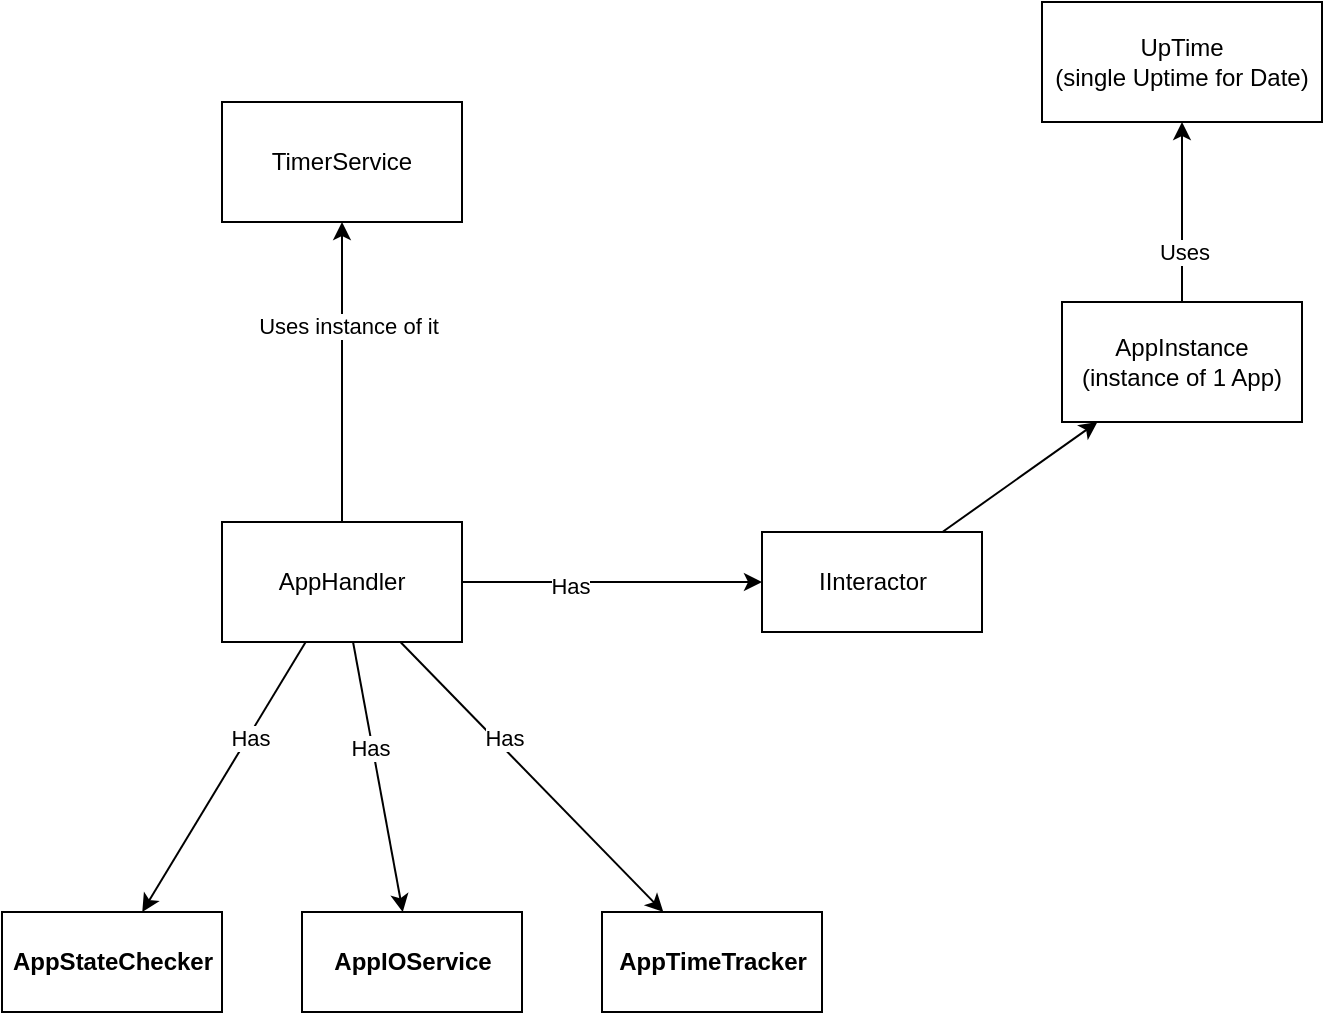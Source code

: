 <mxfile>
    <diagram id="BZ-cO62DnmGgJZc8tXrm" name="TrackedAppWorkFlow">
        <mxGraphModel dx="1071" dy="827" grid="1" gridSize="10" guides="1" tooltips="1" connect="1" arrows="1" fold="1" page="1" pageScale="1" pageWidth="850" pageHeight="1100" math="0" shadow="0">
            <root>
                <mxCell id="0"/>
                <mxCell id="1" parent="0"/>
                <mxCell id="Bc6zjtvQ-QecZ-7PF7hh-59" style="edgeStyle=none;html=1;" parent="1" source="2" target="11" edge="1">
                    <mxGeometry relative="1" as="geometry"/>
                </mxCell>
                <mxCell id="Bc6zjtvQ-QecZ-7PF7hh-60" value="Uses" style="edgeLabel;html=1;align=center;verticalAlign=middle;resizable=0;points=[];" parent="Bc6zjtvQ-QecZ-7PF7hh-59" vertex="1" connectable="0">
                    <mxGeometry x="-0.422" y="-1" relative="1" as="geometry">
                        <mxPoint y="1" as="offset"/>
                    </mxGeometry>
                </mxCell>
                <mxCell id="2" value="AppInstance&lt;br&gt;(instance of 1 App)" style="rounded=0;whiteSpace=wrap;html=1;" parent="1" vertex="1">
                    <mxGeometry x="550" y="220" width="120" height="60" as="geometry"/>
                </mxCell>
                <mxCell id="11" value="UpTime&lt;br&gt;(single Uptime for Date)" style="rounded=0;whiteSpace=wrap;html=1;" parent="1" vertex="1">
                    <mxGeometry x="540" y="70" width="140" height="60" as="geometry"/>
                </mxCell>
                <mxCell id="21" value="&lt;b&gt;AppIOService&lt;/b&gt;" style="html=1;" parent="1" vertex="1">
                    <mxGeometry x="170" y="525" width="110" height="50" as="geometry"/>
                </mxCell>
                <mxCell id="39" value="&lt;b&gt;AppStateChecker&lt;/b&gt;" style="html=1;" parent="1" vertex="1">
                    <mxGeometry x="20" y="525" width="110" height="50" as="geometry"/>
                </mxCell>
                <mxCell id="41" value="&lt;b&gt;AppTimeTracker&lt;/b&gt;" style="html=1;" parent="1" vertex="1">
                    <mxGeometry x="320" y="525" width="110" height="50" as="geometry"/>
                </mxCell>
                <mxCell id="44" style="edgeStyle=none;html=1;" parent="1" source="43" target="2" edge="1">
                    <mxGeometry relative="1" as="geometry">
                        <mxPoint x="400" y="289.231" as="targetPoint"/>
                    </mxGeometry>
                </mxCell>
                <mxCell id="43" value="IInteractor" style="html=1;" parent="1" vertex="1">
                    <mxGeometry x="400" y="335" width="110" height="50" as="geometry"/>
                </mxCell>
                <mxCell id="Bc6zjtvQ-QecZ-7PF7hh-62" style="edgeStyle=none;html=1;" parent="1" source="52" target="Bc6zjtvQ-QecZ-7PF7hh-61" edge="1">
                    <mxGeometry relative="1" as="geometry"/>
                </mxCell>
                <mxCell id="Bc6zjtvQ-QecZ-7PF7hh-63" value="Uses instance of it" style="edgeLabel;html=1;align=center;verticalAlign=middle;resizable=0;points=[];" parent="Bc6zjtvQ-QecZ-7PF7hh-62" vertex="1" connectable="0">
                    <mxGeometry x="0.326" y="-3" relative="1" as="geometry">
                        <mxPoint y="1" as="offset"/>
                    </mxGeometry>
                </mxCell>
                <mxCell id="Bc6zjtvQ-QecZ-7PF7hh-65" style="edgeStyle=none;html=1;" parent="1" source="52" target="43" edge="1">
                    <mxGeometry relative="1" as="geometry"/>
                </mxCell>
                <mxCell id="Bc6zjtvQ-QecZ-7PF7hh-72" value="Has" style="edgeLabel;html=1;align=center;verticalAlign=middle;resizable=0;points=[];" parent="Bc6zjtvQ-QecZ-7PF7hh-65" vertex="1" connectable="0">
                    <mxGeometry x="-0.29" y="-2" relative="1" as="geometry">
                        <mxPoint as="offset"/>
                    </mxGeometry>
                </mxCell>
                <mxCell id="Bc6zjtvQ-QecZ-7PF7hh-66" style="edgeStyle=none;html=1;" parent="1" source="52" target="41" edge="1">
                    <mxGeometry relative="1" as="geometry"/>
                </mxCell>
                <mxCell id="Bc6zjtvQ-QecZ-7PF7hh-71" value="Has" style="edgeLabel;html=1;align=center;verticalAlign=middle;resizable=0;points=[];" parent="Bc6zjtvQ-QecZ-7PF7hh-66" vertex="1" connectable="0">
                    <mxGeometry x="-0.26" y="3" relative="1" as="geometry">
                        <mxPoint x="1" as="offset"/>
                    </mxGeometry>
                </mxCell>
                <mxCell id="Bc6zjtvQ-QecZ-7PF7hh-67" style="edgeStyle=none;html=1;" parent="1" source="52" target="21" edge="1">
                    <mxGeometry relative="1" as="geometry"/>
                </mxCell>
                <mxCell id="Bc6zjtvQ-QecZ-7PF7hh-70" value="Has" style="edgeLabel;html=1;align=center;verticalAlign=middle;resizable=0;points=[];" parent="Bc6zjtvQ-QecZ-7PF7hh-67" vertex="1" connectable="0">
                    <mxGeometry x="-0.227" y="-1" relative="1" as="geometry">
                        <mxPoint as="offset"/>
                    </mxGeometry>
                </mxCell>
                <mxCell id="Bc6zjtvQ-QecZ-7PF7hh-68" style="edgeStyle=none;html=1;" parent="1" source="52" target="39" edge="1">
                    <mxGeometry relative="1" as="geometry"/>
                </mxCell>
                <mxCell id="Bc6zjtvQ-QecZ-7PF7hh-69" value="Has" style="edgeLabel;html=1;align=center;verticalAlign=middle;resizable=0;points=[];" parent="Bc6zjtvQ-QecZ-7PF7hh-68" vertex="1" connectable="0">
                    <mxGeometry x="-0.304" y="1" relative="1" as="geometry">
                        <mxPoint as="offset"/>
                    </mxGeometry>
                </mxCell>
                <mxCell id="52" value="AppHandler" style="whiteSpace=wrap;html=1;" parent="1" vertex="1">
                    <mxGeometry x="130" y="330" width="120" height="60" as="geometry"/>
                </mxCell>
                <mxCell id="Bc6zjtvQ-QecZ-7PF7hh-61" value="TimerService" style="whiteSpace=wrap;html=1;" parent="1" vertex="1">
                    <mxGeometry x="130" y="120" width="120" height="60" as="geometry"/>
                </mxCell>
            </root>
        </mxGraphModel>
    </diagram>
    <diagram id="vio9tZY0HiVOnr2UPps9" name="TrackedAppClasses">
        <mxGraphModel dx="1071" dy="827" grid="1" gridSize="10" guides="1" tooltips="1" connect="1" arrows="1" fold="1" page="1" pageScale="1" pageWidth="850" pageHeight="1100" math="0" shadow="0">
            <root>
                <mxCell id="0"/>
                <mxCell id="1" parent="0"/>
                <mxCell id="2riPED5oYC9T3TNb9gyd-1" value="AppInstanse" style="swimlane;fontStyle=1;align=center;verticalAlign=top;childLayout=stackLayout;horizontal=1;startSize=26;horizontalStack=0;resizeParent=1;resizeParentMax=0;resizeLast=0;collapsible=1;marginBottom=0;" parent="1" vertex="1">
                    <mxGeometry x="440" y="310" width="160" height="124" as="geometry"/>
                </mxCell>
                <mxCell id="2riPED5oYC9T3TNb9gyd-2" value="+ Id : int&#10;+ Name : string&#10;+ IsRunning : bool&#10;+ UpTimes : List&lt;Uptime&gt;" style="text;strokeColor=none;fillColor=none;align=left;verticalAlign=top;spacingLeft=4;spacingRight=4;overflow=hidden;rotatable=0;points=[[0,0.5],[1,0.5]];portConstraint=eastwest;" parent="2riPED5oYC9T3TNb9gyd-1" vertex="1">
                    <mxGeometry y="26" width="160" height="64" as="geometry"/>
                </mxCell>
                <mxCell id="2riPED5oYC9T3TNb9gyd-3" value="" style="line;strokeWidth=1;fillColor=none;align=left;verticalAlign=middle;spacingTop=-1;spacingLeft=3;spacingRight=3;rotatable=0;labelPosition=right;points=[];portConstraint=eastwest;strokeColor=inherit;" parent="2riPED5oYC9T3TNb9gyd-1" vertex="1">
                    <mxGeometry y="90" width="160" height="8" as="geometry"/>
                </mxCell>
                <mxCell id="2riPED5oYC9T3TNb9gyd-4" value="+ method(type): type" style="text;strokeColor=none;fillColor=none;align=left;verticalAlign=top;spacingLeft=4;spacingRight=4;overflow=hidden;rotatable=0;points=[[0,0.5],[1,0.5]];portConstraint=eastwest;" parent="2riPED5oYC9T3TNb9gyd-1" vertex="1">
                    <mxGeometry y="98" width="160" height="26" as="geometry"/>
                </mxCell>
                <mxCell id="c5aE6hKna7cGHucHUaRy-1" value="UpTime" style="swimlane;fontStyle=1;align=center;verticalAlign=top;childLayout=stackLayout;horizontal=1;startSize=26;horizontalStack=0;resizeParent=1;resizeParentMax=0;resizeLast=0;collapsible=1;marginBottom=0;" parent="1" vertex="1">
                    <mxGeometry x="670" y="316" width="160" height="104" as="geometry">
                        <mxRectangle x="100" y="50" width="110" height="30" as="alternateBounds"/>
                    </mxGeometry>
                </mxCell>
                <mxCell id="c5aE6hKna7cGHucHUaRy-2" value="+ Minutes : int &#10;+ Date : DateOnly" style="text;strokeColor=none;fillColor=none;align=left;verticalAlign=top;spacingLeft=4;spacingRight=4;overflow=hidden;rotatable=0;points=[[0,0.5],[1,0.5]];portConstraint=eastwest;" parent="c5aE6hKna7cGHucHUaRy-1" vertex="1">
                    <mxGeometry y="26" width="160" height="44" as="geometry"/>
                </mxCell>
                <mxCell id="c5aE6hKna7cGHucHUaRy-3" value="" style="line;strokeWidth=1;fillColor=none;align=left;verticalAlign=middle;spacingTop=-1;spacingLeft=3;spacingRight=3;rotatable=0;labelPosition=right;points=[];portConstraint=eastwest;strokeColor=inherit;" parent="c5aE6hKna7cGHucHUaRy-1" vertex="1">
                    <mxGeometry y="70" width="160" height="8" as="geometry"/>
                </mxCell>
                <mxCell id="c5aE6hKna7cGHucHUaRy-4" value="+ method(type): type" style="text;strokeColor=none;fillColor=none;align=left;verticalAlign=top;spacingLeft=4;spacingRight=4;overflow=hidden;rotatable=0;points=[[0,0.5],[1,0.5]];portConstraint=eastwest;" parent="c5aE6hKna7cGHucHUaRy-1" vertex="1">
                    <mxGeometry y="78" width="160" height="26" as="geometry"/>
                </mxCell>
                <mxCell id="M_Fn2lDX56Cs01cFmTBk-2" style="edgeStyle=none;html=1;dashed=1;dashPattern=8 8;" parent="1" source="c5aE6hKna7cGHucHUaRy-5" target="M_Fn2lDX56Cs01cFmTBk-1" edge="1">
                    <mxGeometry relative="1" as="geometry"/>
                </mxCell>
                <mxCell id="c5aE6hKna7cGHucHUaRy-5" value="AppStateChecker" style="swimlane;fontStyle=1;align=center;verticalAlign=top;childLayout=stackLayout;horizontal=1;startSize=26;horizontalStack=0;resizeParent=1;resizeParentMax=0;resizeLast=0;collapsible=1;marginBottom=0;" parent="1" vertex="1">
                    <mxGeometry x="25" y="940" width="160" height="86" as="geometry"/>
                </mxCell>
                <mxCell id="c5aE6hKna7cGHucHUaRy-6" value="+ field: type" style="text;strokeColor=none;fillColor=none;align=left;verticalAlign=top;spacingLeft=4;spacingRight=4;overflow=hidden;rotatable=0;points=[[0,0.5],[1,0.5]];portConstraint=eastwest;" parent="c5aE6hKna7cGHucHUaRy-5" vertex="1">
                    <mxGeometry y="26" width="160" height="26" as="geometry"/>
                </mxCell>
                <mxCell id="c5aE6hKna7cGHucHUaRy-7" value="" style="line;strokeWidth=1;fillColor=none;align=left;verticalAlign=middle;spacingTop=-1;spacingLeft=3;spacingRight=3;rotatable=0;labelPosition=right;points=[];portConstraint=eastwest;strokeColor=inherit;" parent="c5aE6hKna7cGHucHUaRy-5" vertex="1">
                    <mxGeometry y="52" width="160" height="8" as="geometry"/>
                </mxCell>
                <mxCell id="c5aE6hKna7cGHucHUaRy-8" value="+ method(type): type" style="text;strokeColor=none;fillColor=none;align=left;verticalAlign=top;spacingLeft=4;spacingRight=4;overflow=hidden;rotatable=0;points=[[0,0.5],[1,0.5]];portConstraint=eastwest;" parent="c5aE6hKna7cGHucHUaRy-5" vertex="1">
                    <mxGeometry y="60" width="160" height="26" as="geometry"/>
                </mxCell>
                <mxCell id="M_Fn2lDX56Cs01cFmTBk-1" value="&lt;p style=&quot;margin:0px;margin-top:4px;text-align:center;&quot;&gt;&lt;i&gt;&amp;lt;&amp;lt;Interface&amp;gt;&amp;gt;&lt;/i&gt;&lt;br&gt;&lt;b&gt;IAppStateChecker&lt;/b&gt;&lt;/p&gt;&lt;hr size=&quot;1&quot;&gt;&lt;p style=&quot;margin:0px;margin-left:4px;&quot;&gt;+ AppInteractor : Interactor&lt;/p&gt;&lt;hr size=&quot;1&quot;&gt;&lt;p style=&quot;margin:0px;margin-left:4px;&quot;&gt;+ GetAppState () : bool&lt;br&gt;&lt;/p&gt;&lt;p style=&quot;margin:0px;margin-left:4px;&quot;&gt;+ UpdateStatus() : EventHandler&lt;/p&gt;" style="verticalAlign=top;align=left;overflow=fill;fontSize=12;fontFamily=Helvetica;html=1;" parent="1" vertex="1">
                    <mxGeometry x="10" y="720" width="190" height="140" as="geometry"/>
                </mxCell>
                <mxCell id="wEJZX17gfzbtgvIJ9ov2-2" style="edgeStyle=none;html=1;" parent="1" source="M_Fn2lDX56Cs01cFmTBk-3" target="2riPED5oYC9T3TNb9gyd-1" edge="1">
                    <mxGeometry relative="1" as="geometry"/>
                </mxCell>
                <mxCell id="M_Fn2lDX56Cs01cFmTBk-3" value="&lt;&lt;Interface&gt;&gt;&#10;IInteractor" style="swimlane;fontStyle=1;align=center;verticalAlign=top;childLayout=stackLayout;horizontal=1;startSize=41;horizontalStack=0;resizeParent=1;resizeParentMax=0;resizeLast=0;collapsible=1;marginBottom=0;" parent="1" vertex="1">
                    <mxGeometry x="425" y="474.5" width="190" height="101" as="geometry"/>
                </mxCell>
                <mxCell id="M_Fn2lDX56Cs01cFmTBk-4" value="+ App : AppInstance" style="text;strokeColor=none;fillColor=none;align=left;verticalAlign=top;spacingLeft=4;spacingRight=4;overflow=hidden;rotatable=0;points=[[0,0.5],[1,0.5]];portConstraint=eastwest;" parent="M_Fn2lDX56Cs01cFmTBk-3" vertex="1">
                    <mxGeometry y="41" width="190" height="26" as="geometry"/>
                </mxCell>
                <mxCell id="M_Fn2lDX56Cs01cFmTBk-5" value="" style="line;strokeWidth=1;fillColor=none;align=left;verticalAlign=middle;spacingTop=-1;spacingLeft=3;spacingRight=3;rotatable=0;labelPosition=right;points=[];portConstraint=eastwest;strokeColor=inherit;" parent="M_Fn2lDX56Cs01cFmTBk-3" vertex="1">
                    <mxGeometry y="67" width="190" height="8" as="geometry"/>
                </mxCell>
                <mxCell id="M_Fn2lDX56Cs01cFmTBk-6" value="+ GetAppById (int) : AppInstance" style="text;strokeColor=none;fillColor=none;align=left;verticalAlign=top;spacingLeft=4;spacingRight=4;overflow=hidden;rotatable=0;points=[[0,0.5],[1,0.5]];portConstraint=eastwest;" parent="M_Fn2lDX56Cs01cFmTBk-3" vertex="1">
                    <mxGeometry y="75" width="190" height="26" as="geometry"/>
                </mxCell>
                <mxCell id="xKE1cE81m3nqjKy4N8sU-1" value="&lt;p style=&quot;margin:0px;margin-top:4px;text-align:center;&quot;&gt;&lt;i&gt;&amp;lt;&amp;lt;Interface&amp;gt;&amp;gt;&lt;/i&gt;&lt;br&gt;&lt;b&gt;ITimeTracker&lt;/b&gt;&lt;/p&gt;&lt;hr size=&quot;1&quot;&gt;&lt;p style=&quot;margin:0px;margin-left:4px;&quot;&gt;+ AppInteractor : Interactor&lt;/p&gt;&lt;hr size=&quot;1&quot;&gt;&lt;p style=&quot;margin:0px;margin-left:4px;&quot;&gt;+ UpdateAppTime() : void&lt;br&gt;&lt;/p&gt;" style="verticalAlign=top;align=left;overflow=fill;fontSize=12;fontFamily=Helvetica;html=1;" parent="1" vertex="1">
                    <mxGeometry x="250" y="720" width="190" height="140" as="geometry"/>
                </mxCell>
                <mxCell id="vB-PPDz6NzqkqVzL-LXA-5" style="edgeStyle=none;html=1;dashed=1;dashPattern=8 8;" parent="1" source="vB-PPDz6NzqkqVzL-LXA-1" target="xKE1cE81m3nqjKy4N8sU-1" edge="1">
                    <mxGeometry relative="1" as="geometry"/>
                </mxCell>
                <mxCell id="vB-PPDz6NzqkqVzL-LXA-1" value="TimeTracker" style="swimlane;fontStyle=1;align=center;verticalAlign=top;childLayout=stackLayout;horizontal=1;startSize=26;horizontalStack=0;resizeParent=1;resizeParentMax=0;resizeLast=0;collapsible=1;marginBottom=0;" parent="1" vertex="1">
                    <mxGeometry x="265" y="940" width="160" height="86" as="geometry"/>
                </mxCell>
                <mxCell id="vB-PPDz6NzqkqVzL-LXA-2" value="+ field: type" style="text;strokeColor=none;fillColor=none;align=left;verticalAlign=top;spacingLeft=4;spacingRight=4;overflow=hidden;rotatable=0;points=[[0,0.5],[1,0.5]];portConstraint=eastwest;" parent="vB-PPDz6NzqkqVzL-LXA-1" vertex="1">
                    <mxGeometry y="26" width="160" height="26" as="geometry"/>
                </mxCell>
                <mxCell id="vB-PPDz6NzqkqVzL-LXA-3" value="" style="line;strokeWidth=1;fillColor=none;align=left;verticalAlign=middle;spacingTop=-1;spacingLeft=3;spacingRight=3;rotatable=0;labelPosition=right;points=[];portConstraint=eastwest;strokeColor=inherit;" parent="vB-PPDz6NzqkqVzL-LXA-1" vertex="1">
                    <mxGeometry y="52" width="160" height="8" as="geometry"/>
                </mxCell>
                <mxCell id="vB-PPDz6NzqkqVzL-LXA-4" value="+ method(type): type" style="text;strokeColor=none;fillColor=none;align=left;verticalAlign=top;spacingLeft=4;spacingRight=4;overflow=hidden;rotatable=0;points=[[0,0.5],[1,0.5]];portConstraint=eastwest;" parent="vB-PPDz6NzqkqVzL-LXA-1" vertex="1">
                    <mxGeometry y="60" width="160" height="26" as="geometry"/>
                </mxCell>
                <mxCell id="VTbm5OM3q2rYIV00cxhs-2" value="&lt;p style=&quot;margin:0px;margin-top:4px;text-align:center;&quot;&gt;&lt;i&gt;&amp;lt;&amp;lt;Interface&amp;gt;&amp;gt;&lt;/i&gt;&lt;br&gt;&lt;b&gt;IIOService&lt;/b&gt;&lt;/p&gt;&lt;hr size=&quot;1&quot;&gt;&lt;p style=&quot;margin:0px;margin-left:4px;&quot;&gt;+ Interactor : AppInteractor&lt;/p&gt;&lt;hr size=&quot;1&quot;&gt;&lt;p style=&quot;margin:0px;margin-left:4px;&quot;&gt;+ ReadData() : string&lt;/p&gt;&lt;p style=&quot;margin:0px;margin-left:4px;&quot;&gt;+ WriteData(string) : void&lt;/p&gt;" style="verticalAlign=top;align=left;overflow=fill;fontSize=12;fontFamily=Helvetica;html=1;" parent="1" vertex="1">
                    <mxGeometry x="490" y="720" width="190" height="140" as="geometry"/>
                </mxCell>
                <mxCell id="3iPNuKRFTGDdoeyNfGwK-5" value="" style="edgeStyle=none;html=1;dashed=1;dashPattern=8 8;" parent="1" source="3iPNuKRFTGDdoeyNfGwK-1" target="M_Fn2lDX56Cs01cFmTBk-3" edge="1">
                    <mxGeometry relative="1" as="geometry"/>
                </mxCell>
                <mxCell id="3iPNuKRFTGDdoeyNfGwK-1" value="Interactor" style="swimlane;fontStyle=1;align=center;verticalAlign=top;childLayout=stackLayout;horizontal=1;startSize=26;horizontalStack=0;resizeParent=1;resizeParentMax=0;resizeLast=0;collapsible=1;marginBottom=0;" parent="1" vertex="1">
                    <mxGeometry x="660" y="560" width="160" height="86" as="geometry"/>
                </mxCell>
                <mxCell id="3iPNuKRFTGDdoeyNfGwK-2" value="+ field: type" style="text;strokeColor=none;fillColor=none;align=left;verticalAlign=top;spacingLeft=4;spacingRight=4;overflow=hidden;rotatable=0;points=[[0,0.5],[1,0.5]];portConstraint=eastwest;" parent="3iPNuKRFTGDdoeyNfGwK-1" vertex="1">
                    <mxGeometry y="26" width="160" height="26" as="geometry"/>
                </mxCell>
                <mxCell id="3iPNuKRFTGDdoeyNfGwK-3" value="" style="line;strokeWidth=1;fillColor=none;align=left;verticalAlign=middle;spacingTop=-1;spacingLeft=3;spacingRight=3;rotatable=0;labelPosition=right;points=[];portConstraint=eastwest;strokeColor=inherit;" parent="3iPNuKRFTGDdoeyNfGwK-1" vertex="1">
                    <mxGeometry y="52" width="160" height="8" as="geometry"/>
                </mxCell>
                <mxCell id="3iPNuKRFTGDdoeyNfGwK-4" value="+ method(type): type" style="text;strokeColor=none;fillColor=none;align=left;verticalAlign=top;spacingLeft=4;spacingRight=4;overflow=hidden;rotatable=0;points=[[0,0.5],[1,0.5]];portConstraint=eastwest;" parent="3iPNuKRFTGDdoeyNfGwK-1" vertex="1">
                    <mxGeometry y="60" width="160" height="26" as="geometry"/>
                </mxCell>
                <mxCell id="3iPNuKRFTGDdoeyNfGwK-10" style="edgeStyle=none;html=1;dashed=1;dashPattern=8 8;" parent="1" source="3iPNuKRFTGDdoeyNfGwK-6" target="VTbm5OM3q2rYIV00cxhs-2" edge="1">
                    <mxGeometry relative="1" as="geometry"/>
                </mxCell>
                <mxCell id="3iPNuKRFTGDdoeyNfGwK-6" value="IOService_FileJson" style="swimlane;fontStyle=1;align=center;verticalAlign=top;childLayout=stackLayout;horizontal=1;startSize=26;horizontalStack=0;resizeParent=1;resizeParentMax=0;resizeLast=0;collapsible=1;marginBottom=0;" parent="1" vertex="1">
                    <mxGeometry x="505" y="950" width="160" height="86" as="geometry"/>
                </mxCell>
                <mxCell id="3iPNuKRFTGDdoeyNfGwK-7" value="+ field: type" style="text;strokeColor=none;fillColor=none;align=left;verticalAlign=top;spacingLeft=4;spacingRight=4;overflow=hidden;rotatable=0;points=[[0,0.5],[1,0.5]];portConstraint=eastwest;" parent="3iPNuKRFTGDdoeyNfGwK-6" vertex="1">
                    <mxGeometry y="26" width="160" height="26" as="geometry"/>
                </mxCell>
                <mxCell id="3iPNuKRFTGDdoeyNfGwK-8" value="" style="line;strokeWidth=1;fillColor=none;align=left;verticalAlign=middle;spacingTop=-1;spacingLeft=3;spacingRight=3;rotatable=0;labelPosition=right;points=[];portConstraint=eastwest;strokeColor=inherit;" parent="3iPNuKRFTGDdoeyNfGwK-6" vertex="1">
                    <mxGeometry y="52" width="160" height="8" as="geometry"/>
                </mxCell>
                <mxCell id="3iPNuKRFTGDdoeyNfGwK-9" value="+ method(type): type" style="text;strokeColor=none;fillColor=none;align=left;verticalAlign=top;spacingLeft=4;spacingRight=4;overflow=hidden;rotatable=0;points=[[0,0.5],[1,0.5]];portConstraint=eastwest;" parent="3iPNuKRFTGDdoeyNfGwK-6" vertex="1">
                    <mxGeometry y="60" width="160" height="26" as="geometry"/>
                </mxCell>
                <mxCell id="NBzz8WkEO_0MQ7WdpvKx-2" value="&lt;p style=&quot;margin:0px;margin-top:4px;text-align:center;&quot;&gt;&lt;b&gt;StaticTimerService&lt;/b&gt;&lt;/p&gt;&lt;hr size=&quot;1&quot;&gt;&lt;p style=&quot;margin:0px;margin-left:4px;&quot;&gt;+ TimeElapsed : EventHandler&amp;lt;int&amp;gt;&lt;/p&gt;&lt;hr size=&quot;1&quot;&gt;&lt;p style=&quot;margin:0px;margin-left:4px;&quot;&gt;+ GetInstance() : StaticTimerService&lt;br&gt;&lt;/p&gt;" style="verticalAlign=top;align=left;overflow=fill;fontSize=12;fontFamily=Helvetica;html=1;" parent="1" vertex="1">
                    <mxGeometry x="310" y="120" width="200" height="90" as="geometry"/>
                </mxCell>
                <mxCell id="wJqPjbKtkDIRBSEz-App-10" style="edgeStyle=none;html=1;" parent="1" source="wJqPjbKtkDIRBSEz-App-1" target="M_Fn2lDX56Cs01cFmTBk-3" edge="1">
                    <mxGeometry relative="1" as="geometry"/>
                </mxCell>
                <mxCell id="wJqPjbKtkDIRBSEz-App-12" style="edgeStyle=none;html=1;" parent="1" source="wJqPjbKtkDIRBSEz-App-1" target="M_Fn2lDX56Cs01cFmTBk-1" edge="1">
                    <mxGeometry relative="1" as="geometry"/>
                </mxCell>
                <mxCell id="wJqPjbKtkDIRBSEz-App-13" style="edgeStyle=none;html=1;" parent="1" source="wJqPjbKtkDIRBSEz-App-1" target="xKE1cE81m3nqjKy4N8sU-1" edge="1">
                    <mxGeometry relative="1" as="geometry"/>
                </mxCell>
                <mxCell id="wJqPjbKtkDIRBSEz-App-14" style="edgeStyle=none;html=1;" parent="1" source="wJqPjbKtkDIRBSEz-App-1" target="VTbm5OM3q2rYIV00cxhs-2" edge="1">
                    <mxGeometry relative="1" as="geometry"/>
                </mxCell>
                <mxCell id="_B3kjIsg-tNy-zB0qmga-1" style="edgeStyle=none;html=1;" parent="1" source="wJqPjbKtkDIRBSEz-App-1" target="NBzz8WkEO_0MQ7WdpvKx-2" edge="1">
                    <mxGeometry relative="1" as="geometry"/>
                </mxCell>
                <mxCell id="wJqPjbKtkDIRBSEz-App-1" value="&lt;&lt;Interface&gt;&gt;&#10;IAppHandler" style="swimlane;fontStyle=1;align=center;verticalAlign=top;childLayout=stackLayout;horizontal=1;startSize=41;horizontalStack=0;resizeParent=1;resizeParentMax=0;resizeLast=0;collapsible=1;marginBottom=0;" parent="1" vertex="1">
                    <mxGeometry x="30" y="460" width="210" height="130" as="geometry"/>
                </mxCell>
                <mxCell id="wJqPjbKtkDIRBSEz-App-2" value="+ Interactor : IInteractor" style="text;strokeColor=none;fillColor=none;align=left;verticalAlign=top;spacingLeft=4;spacingRight=4;overflow=hidden;rotatable=0;points=[[0,0.5],[1,0.5]];portConstraint=eastwest;" parent="wJqPjbKtkDIRBSEz-App-1" vertex="1">
                    <mxGeometry y="41" width="210" height="39" as="geometry"/>
                </mxCell>
                <mxCell id="wJqPjbKtkDIRBSEz-App-3" value="" style="line;strokeWidth=1;fillColor=none;align=left;verticalAlign=middle;spacingTop=-1;spacingLeft=3;spacingRight=3;rotatable=0;labelPosition=right;points=[];portConstraint=eastwest;strokeColor=inherit;" parent="wJqPjbKtkDIRBSEz-App-1" vertex="1">
                    <mxGeometry y="80" width="210" height="8" as="geometry"/>
                </mxCell>
                <mxCell id="wJqPjbKtkDIRBSEz-App-4" value="+ TrackApp()" style="text;strokeColor=none;fillColor=none;align=left;verticalAlign=top;spacingLeft=4;spacingRight=4;overflow=hidden;rotatable=0;points=[[0,0.5],[1,0.5]];portConstraint=eastwest;" parent="wJqPjbKtkDIRBSEz-App-1" vertex="1">
                    <mxGeometry y="88" width="210" height="42" as="geometry"/>
                </mxCell>
                <mxCell id="wJqPjbKtkDIRBSEz-App-9" style="edgeStyle=none;html=1;dashed=1;dashPattern=12 12;" parent="1" source="wJqPjbKtkDIRBSEz-App-5" target="wJqPjbKtkDIRBSEz-App-1" edge="1">
                    <mxGeometry relative="1" as="geometry"/>
                </mxCell>
                <mxCell id="wJqPjbKtkDIRBSEz-App-5" value="AppHandler" style="swimlane;fontStyle=1;align=center;verticalAlign=top;childLayout=stackLayout;horizontal=1;startSize=26;horizontalStack=0;resizeParent=1;resizeParentMax=0;resizeLast=0;collapsible=1;marginBottom=0;" parent="1" vertex="1">
                    <mxGeometry x="25" y="240" width="210" height="114" as="geometry"/>
                </mxCell>
                <mxCell id="wJqPjbKtkDIRBSEz-App-6" value="- _stateChecker L IAppStateChecker&#10;- _timeTracker : IAppTimeTracker&#10;- _ioService : IAppIOService" style="text;strokeColor=none;fillColor=none;align=left;verticalAlign=top;spacingLeft=4;spacingRight=4;overflow=hidden;rotatable=0;points=[[0,0.5],[1,0.5]];portConstraint=eastwest;" parent="wJqPjbKtkDIRBSEz-App-5" vertex="1">
                    <mxGeometry y="26" width="210" height="54" as="geometry"/>
                </mxCell>
                <mxCell id="wJqPjbKtkDIRBSEz-App-7" value="" style="line;strokeWidth=1;fillColor=none;align=left;verticalAlign=middle;spacingTop=-1;spacingLeft=3;spacingRight=3;rotatable=0;labelPosition=right;points=[];portConstraint=eastwest;strokeColor=inherit;" parent="wJqPjbKtkDIRBSEz-App-5" vertex="1">
                    <mxGeometry y="80" width="210" height="8" as="geometry"/>
                </mxCell>
                <mxCell id="wJqPjbKtkDIRBSEz-App-8" value="+ OnTimerElapsed() : void" style="text;strokeColor=none;fillColor=none;align=left;verticalAlign=top;spacingLeft=4;spacingRight=4;overflow=hidden;rotatable=0;points=[[0,0.5],[1,0.5]];portConstraint=eastwest;" parent="wJqPjbKtkDIRBSEz-App-5" vertex="1">
                    <mxGeometry y="88" width="210" height="26" as="geometry"/>
                </mxCell>
                <mxCell id="wJqPjbKtkDIRBSEz-App-11" style="edgeStyle=none;html=1;" parent="1" source="2riPED5oYC9T3TNb9gyd-2" target="c5aE6hKna7cGHucHUaRy-1" edge="1">
                    <mxGeometry relative="1" as="geometry"/>
                </mxCell>
            </root>
        </mxGraphModel>
    </diagram>
    <diagram id="BRv02COea-QeACMF_mdt" name="Components">
        <mxGraphModel dx="1071" dy="827" grid="1" gridSize="10" guides="1" tooltips="1" connect="1" arrows="1" fold="1" page="1" pageScale="1" pageWidth="850" pageHeight="1100" math="0" shadow="0">
            <root>
                <mxCell id="0"/>
                <mxCell id="1" parent="0"/>
            </root>
        </mxGraphModel>
    </diagram>
    <diagram id="PUmWmaKJ7k-YxO_VZ2uD" name="UseCases">
        <mxGraphModel dx="1071" dy="827" grid="1" gridSize="10" guides="1" tooltips="1" connect="1" arrows="1" fold="1" page="1" pageScale="1" pageWidth="850" pageHeight="1100" background="none" math="0" shadow="0">
            <root>
                <mxCell id="0"/>
                <mxCell id="1" parent="0"/>
                <mxCell id="dMN4HTIztsLSaWl279la-11" style="edgeStyle=none;html=1;" parent="1" source="dMN4HTIztsLSaWl279la-1" target="dMN4HTIztsLSaWl279la-2" edge="1">
                    <mxGeometry relative="1" as="geometry"/>
                </mxCell>
                <mxCell id="dMN4HTIztsLSaWl279la-15" style="edgeStyle=none;html=1;" parent="1" source="dMN4HTIztsLSaWl279la-1" target="dMN4HTIztsLSaWl279la-3" edge="1">
                    <mxGeometry relative="1" as="geometry"/>
                </mxCell>
                <mxCell id="dMN4HTIztsLSaWl279la-1" value="User" style="shape=umlActor;verticalLabelPosition=bottom;verticalAlign=top;html=1;" parent="1" vertex="1">
                    <mxGeometry x="370" y="430" width="30" height="60" as="geometry"/>
                </mxCell>
                <mxCell id="dMN4HTIztsLSaWl279la-12" style="edgeStyle=none;html=1;" parent="1" source="dMN4HTIztsLSaWl279la-2" target="dMN4HTIztsLSaWl279la-7" edge="1">
                    <mxGeometry relative="1" as="geometry"/>
                </mxCell>
                <mxCell id="dMN4HTIztsLSaWl279la-13" style="edgeStyle=none;html=1;" parent="1" source="dMN4HTIztsLSaWl279la-2" target="dMN4HTIztsLSaWl279la-8" edge="1">
                    <mxGeometry relative="1" as="geometry"/>
                </mxCell>
                <mxCell id="dMN4HTIztsLSaWl279la-14" style="edgeStyle=none;html=1;" parent="1" source="dMN4HTIztsLSaWl279la-2" target="dMN4HTIztsLSaWl279la-9" edge="1">
                    <mxGeometry relative="1" as="geometry"/>
                </mxCell>
                <mxCell id="dMN4HTIztsLSaWl279la-2" value="Track App" style="ellipse;whiteSpace=wrap;html=1;" parent="1" vertex="1">
                    <mxGeometry x="310" y="280" width="140" height="70" as="geometry"/>
                </mxCell>
                <mxCell id="dMN4HTIztsLSaWl279la-16" style="edgeStyle=none;html=1;entryX=1;entryY=0;entryDx=0;entryDy=0;" parent="1" source="dMN4HTIztsLSaWl279la-3" target="dMN4HTIztsLSaWl279la-6" edge="1">
                    <mxGeometry relative="1" as="geometry"/>
                </mxCell>
                <mxCell id="dMN4HTIztsLSaWl279la-17" style="edgeStyle=none;html=1;" parent="1" source="dMN4HTIztsLSaWl279la-3" target="dMN4HTIztsLSaWl279la-5" edge="1">
                    <mxGeometry relative="1" as="geometry"/>
                </mxCell>
                <mxCell id="dMN4HTIztsLSaWl279la-18" style="edgeStyle=none;html=1;" parent="1" source="dMN4HTIztsLSaWl279la-3" target="dMN4HTIztsLSaWl279la-4" edge="1">
                    <mxGeometry relative="1" as="geometry"/>
                </mxCell>
                <mxCell id="dMN4HTIztsLSaWl279la-3" value="Change Settings" style="ellipse;whiteSpace=wrap;html=1;" parent="1" vertex="1">
                    <mxGeometry x="310" y="570" width="140" height="70" as="geometry"/>
                </mxCell>
                <mxCell id="dMN4HTIztsLSaWl279la-4" value="Change Theme" style="ellipse;whiteSpace=wrap;html=1;" parent="1" vertex="1">
                    <mxGeometry x="510" y="690" width="140" height="70" as="geometry"/>
                </mxCell>
                <mxCell id="dMN4HTIztsLSaWl279la-5" value="Change Launch Settings" style="ellipse;whiteSpace=wrap;html=1;" parent="1" vertex="1">
                    <mxGeometry x="310" y="720" width="140" height="70" as="geometry"/>
                </mxCell>
                <mxCell id="dMN4HTIztsLSaWl279la-6" value="Change DateTime Format" style="ellipse;whiteSpace=wrap;html=1;" parent="1" vertex="1">
                    <mxGeometry x="120" y="690" width="140" height="70" as="geometry"/>
                </mxCell>
                <mxCell id="dMN4HTIztsLSaWl279la-7" value="Add App to Track" style="ellipse;whiteSpace=wrap;html=1;" parent="1" vertex="1">
                    <mxGeometry x="120" y="160" width="140" height="70" as="geometry"/>
                </mxCell>
                <mxCell id="dMN4HTIztsLSaWl279la-8" value="Remove App from Tracking" style="ellipse;whiteSpace=wrap;html=1;" parent="1" vertex="1">
                    <mxGeometry x="310" y="130" width="140" height="70" as="geometry"/>
                </mxCell>
                <mxCell id="dMN4HTIztsLSaWl279la-9" value="Reset Tracked App Time ??" style="ellipse;whiteSpace=wrap;html=1;" parent="1" vertex="1">
                    <mxGeometry x="510" y="160" width="140" height="70" as="geometry"/>
                </mxCell>
            </root>
        </mxGraphModel>
    </diagram>
    <diagram id="Dejo6b93_JO_sXRvDogZ" name="ChangeSettingsClasses">
        <mxGraphModel dx="1071" dy="827" grid="1" gridSize="10" guides="1" tooltips="1" connect="1" arrows="1" fold="1" page="1" pageScale="1" pageWidth="850" pageHeight="1100" math="0" shadow="0">
            <root>
                <mxCell id="0"/>
                <mxCell id="1" parent="0"/>
            </root>
        </mxGraphModel>
    </diagram>
</mxfile>